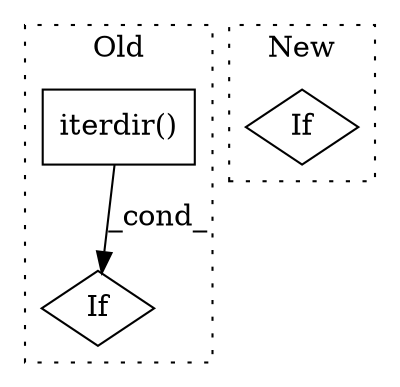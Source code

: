 digraph G {
subgraph cluster0 {
1 [label="iterdir()" a="75" s="554" l="23" shape="box"];
3 [label="If" a="96" s="581" l="10" shape="diamond"];
label = "Old";
style="dotted";
}
subgraph cluster1 {
2 [label="If" a="96" s="1114" l="3" shape="diamond"];
label = "New";
style="dotted";
}
1 -> 3 [label="_cond_"];
}